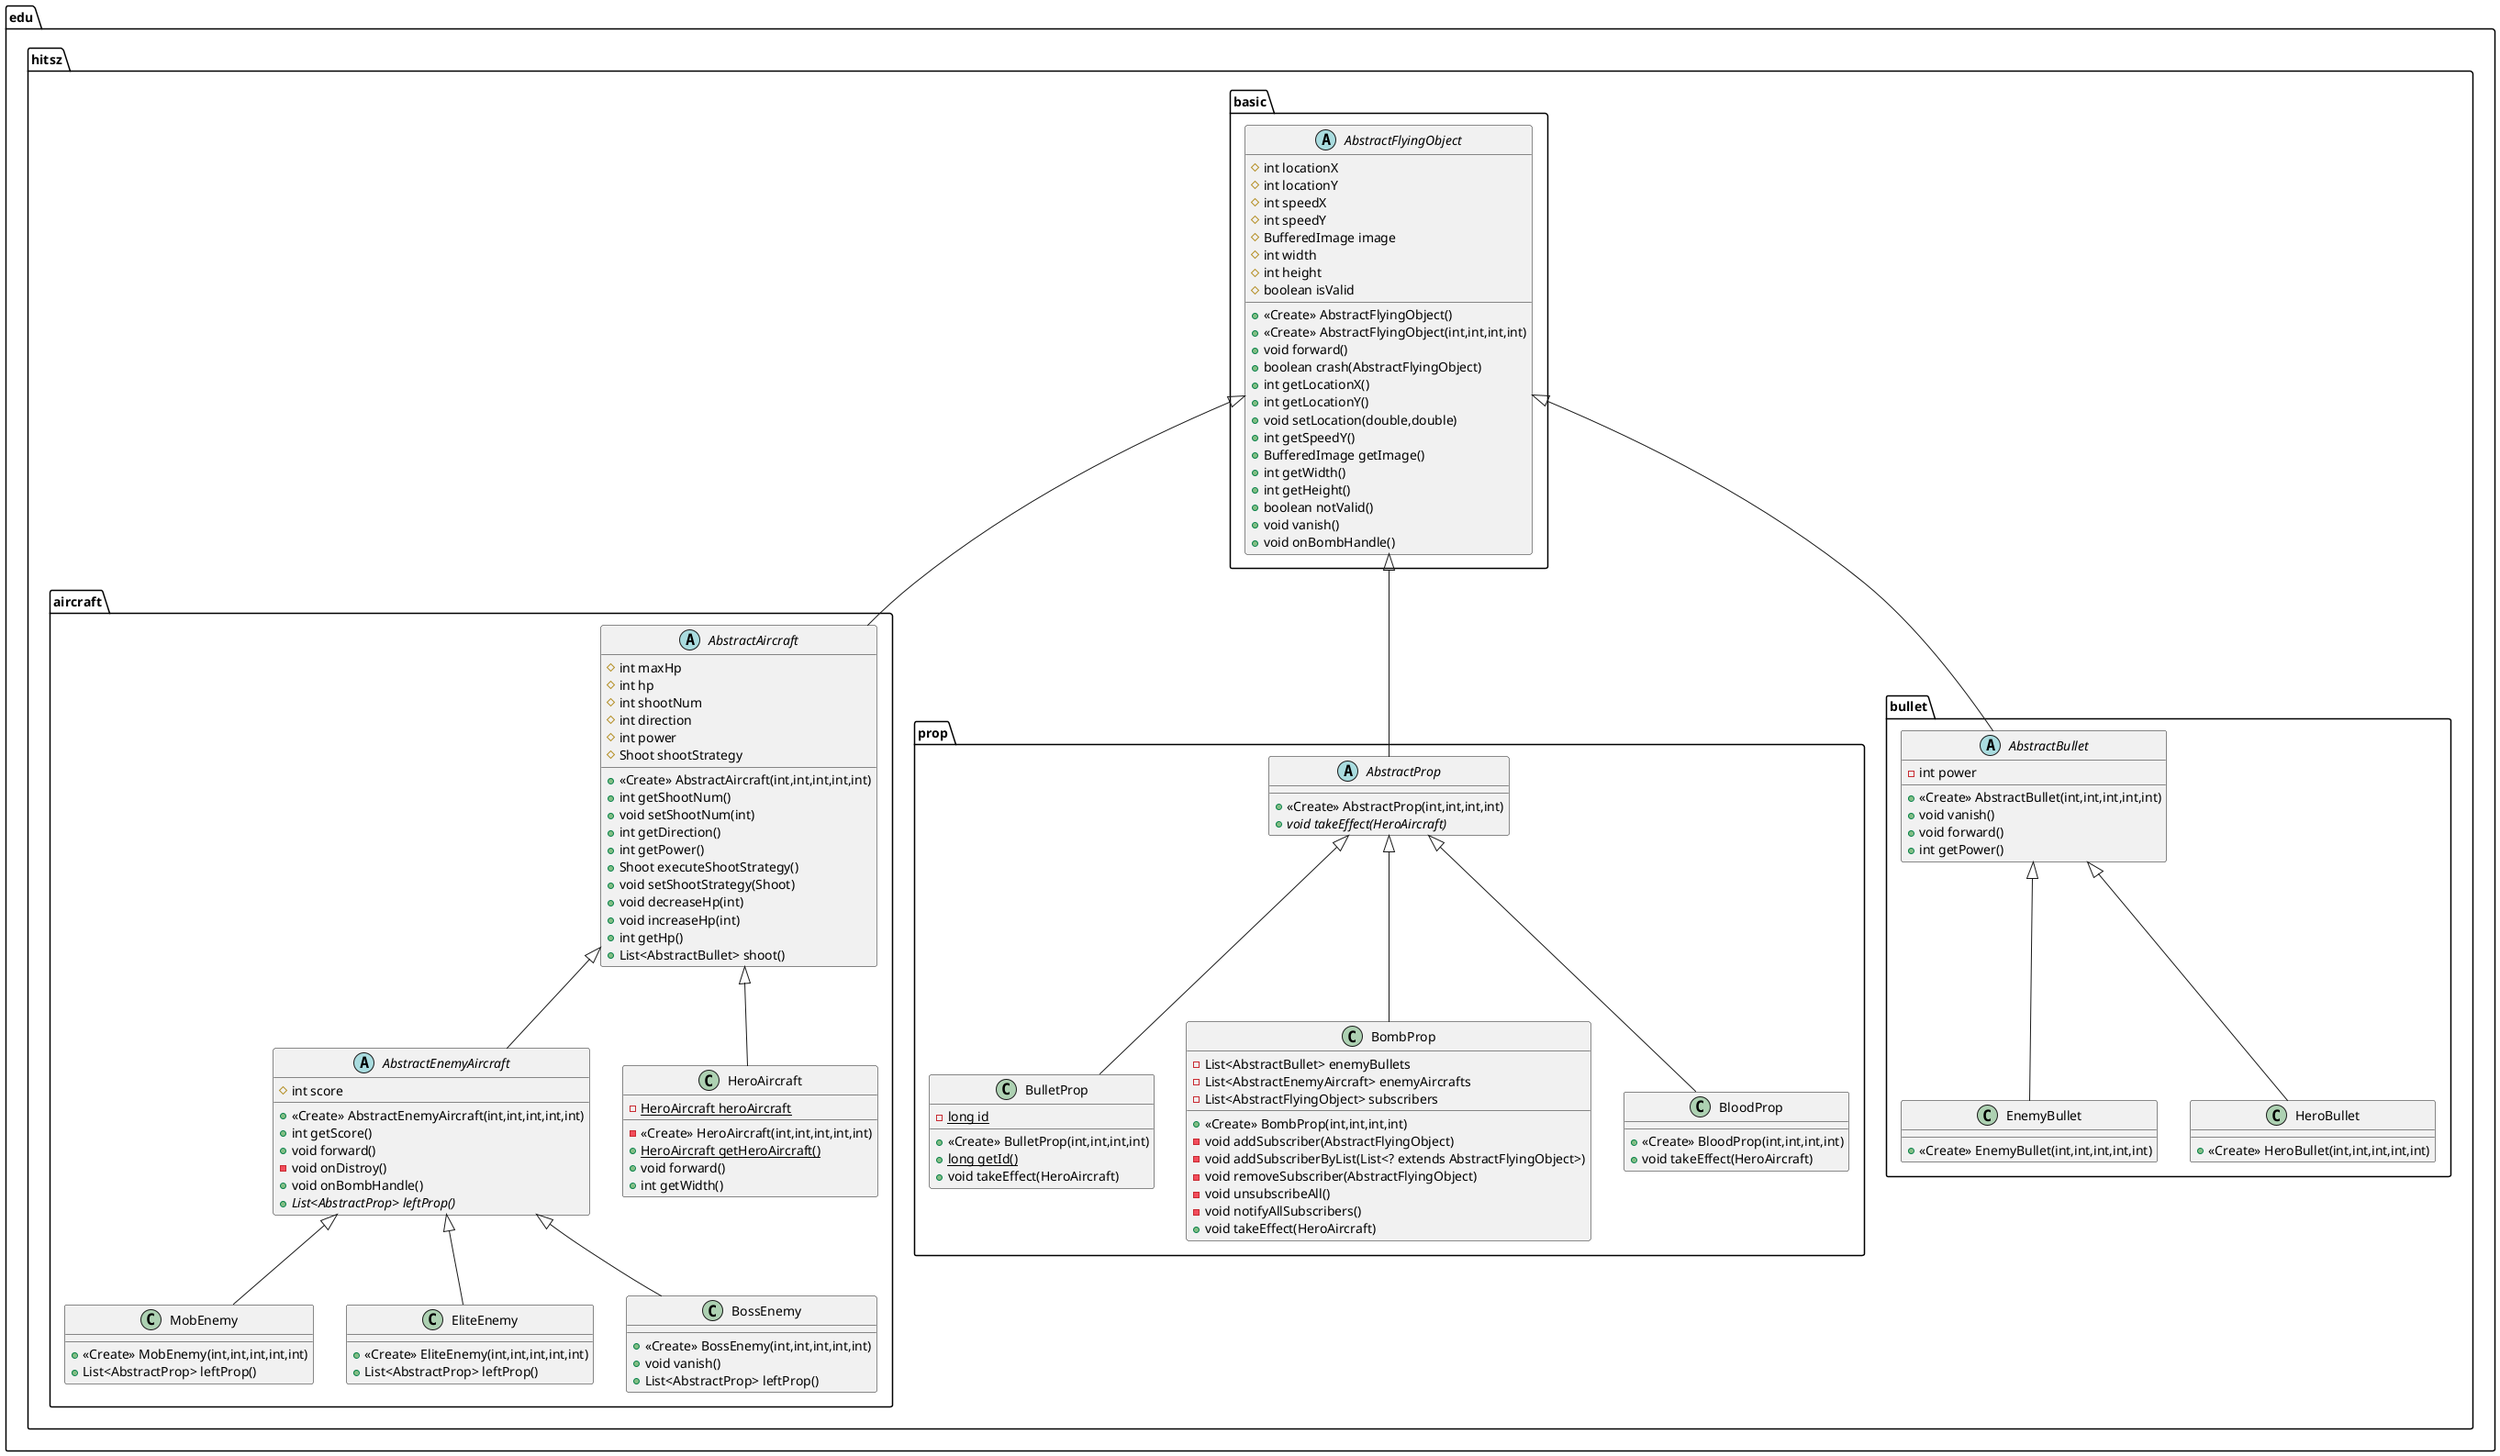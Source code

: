 @startuml
class edu.hitsz.aircraft.MobEnemy {
+ <<Create>> MobEnemy(int,int,int,int,int)
+ List<AbstractProp> leftProp()
}
class edu.hitsz.prop.BulletProp {
- {static} long id
+ <<Create>> BulletProp(int,int,int,int)
+ {static} long getId()
+ void takeEffect(HeroAircraft)
}
abstract class edu.hitsz.aircraft.AbstractEnemyAircraft {
# int score
+ <<Create>> AbstractEnemyAircraft(int,int,int,int,int)
+ int getScore()
+ void forward()
- void onDistroy()
+ void onBombHandle()
+ {abstract}List<AbstractProp> leftProp()
}
class edu.hitsz.aircraft.EliteEnemy {
+ <<Create>> EliteEnemy(int,int,int,int,int)
+ List<AbstractProp> leftProp()
}
abstract class edu.hitsz.aircraft.AbstractAircraft {
# int maxHp
# int hp
# int shootNum
# int direction
# int power
# Shoot shootStrategy
+ <<Create>> AbstractAircraft(int,int,int,int,int)
+ int getShootNum()
+ void setShootNum(int)
+ int getDirection()
+ int getPower()
+ Shoot executeShootStrategy()
+ void setShootStrategy(Shoot)
+ void decreaseHp(int)
+ void increaseHp(int)
+ int getHp()
+ List<AbstractBullet> shoot()
}
abstract class edu.hitsz.bullet.AbstractBullet {
- int power
+ <<Create>> AbstractBullet(int,int,int,int,int)
+ void vanish()
+ void forward()
+ int getPower()
}
abstract class edu.hitsz.prop.AbstractProp {
+ <<Create>> AbstractProp(int,int,int,int)
+ {abstract}void takeEffect(HeroAircraft)
}
class edu.hitsz.bullet.EnemyBullet {
+ <<Create>> EnemyBullet(int,int,int,int,int)
}
class edu.hitsz.aircraft.BossEnemy {
+ <<Create>> BossEnemy(int,int,int,int,int)
+ void vanish()
+ List<AbstractProp> leftProp()
}
abstract class edu.hitsz.basic.AbstractFlyingObject {
# int locationX
# int locationY
# int speedX
# int speedY
# BufferedImage image
# int width
# int height
# boolean isValid
+ <<Create>> AbstractFlyingObject()
+ <<Create>> AbstractFlyingObject(int,int,int,int)
+ void forward()
+ boolean crash(AbstractFlyingObject)
+ int getLocationX()
+ int getLocationY()
+ void setLocation(double,double)
+ int getSpeedY()
+ BufferedImage getImage()
+ int getWidth()
+ int getHeight()
+ boolean notValid()
+ void vanish()
+ void onBombHandle()
}
class edu.hitsz.prop.BombProp {
- List<AbstractBullet> enemyBullets
- List<AbstractEnemyAircraft> enemyAircrafts
- List<AbstractFlyingObject> subscribers
+ <<Create>> BombProp(int,int,int,int)
- void addSubscriber(AbstractFlyingObject)
- void addSubscriberByList(List<? extends AbstractFlyingObject>)
- void removeSubscriber(AbstractFlyingObject)
- void unsubscribeAll()
- void notifyAllSubscribers()
+ void takeEffect(HeroAircraft)
}
class edu.hitsz.prop.BloodProp {
+ <<Create>> BloodProp(int,int,int,int)
+ void takeEffect(HeroAircraft)
}
class edu.hitsz.aircraft.HeroAircraft {
- {static} HeroAircraft heroAircraft
- <<Create>> HeroAircraft(int,int,int,int,int)
+ {static} HeroAircraft getHeroAircraft()
+ void forward()
+ int getWidth()
}
class edu.hitsz.bullet.HeroBullet {
+ <<Create>> HeroBullet(int,int,int,int,int)
}


edu.hitsz.aircraft.AbstractEnemyAircraft <|-- edu.hitsz.aircraft.MobEnemy
edu.hitsz.prop.AbstractProp <|-- edu.hitsz.prop.BulletProp
edu.hitsz.aircraft.AbstractAircraft <|-- edu.hitsz.aircraft.AbstractEnemyAircraft
edu.hitsz.aircraft.AbstractEnemyAircraft <|-- edu.hitsz.aircraft.EliteEnemy
edu.hitsz.basic.AbstractFlyingObject <|-- edu.hitsz.aircraft.AbstractAircraft
edu.hitsz.basic.AbstractFlyingObject <|-- edu.hitsz.bullet.AbstractBullet
edu.hitsz.basic.AbstractFlyingObject <|-- edu.hitsz.prop.AbstractProp
edu.hitsz.bullet.AbstractBullet <|-- edu.hitsz.bullet.EnemyBullet
edu.hitsz.aircraft.AbstractEnemyAircraft <|-- edu.hitsz.aircraft.BossEnemy
edu.hitsz.prop.AbstractProp <|-- edu.hitsz.prop.BombProp
edu.hitsz.prop.AbstractProp <|-- edu.hitsz.prop.BloodProp
edu.hitsz.aircraft.AbstractAircraft <|-- edu.hitsz.aircraft.HeroAircraft
edu.hitsz.bullet.AbstractBullet <|-- edu.hitsz.bullet.HeroBullet
@enduml